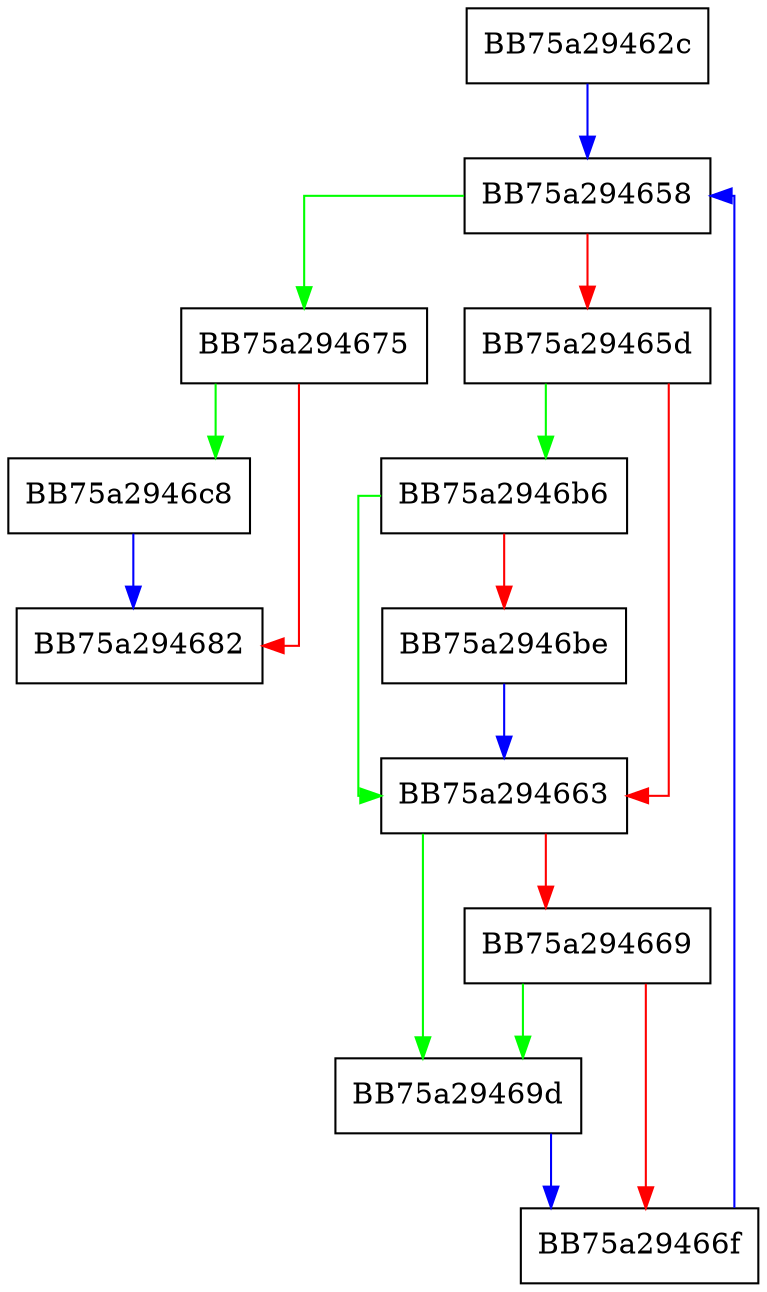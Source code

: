 digraph sqlite3WhereClauseClear {
  node [shape="box"];
  graph [splines=ortho];
  BB75a29462c -> BB75a294658 [color="blue"];
  BB75a294658 -> BB75a294675 [color="green"];
  BB75a294658 -> BB75a29465d [color="red"];
  BB75a29465d -> BB75a2946b6 [color="green"];
  BB75a29465d -> BB75a294663 [color="red"];
  BB75a294663 -> BB75a29469d [color="green"];
  BB75a294663 -> BB75a294669 [color="red"];
  BB75a294669 -> BB75a29469d [color="green"];
  BB75a294669 -> BB75a29466f [color="red"];
  BB75a29466f -> BB75a294658 [color="blue"];
  BB75a294675 -> BB75a2946c8 [color="green"];
  BB75a294675 -> BB75a294682 [color="red"];
  BB75a29469d -> BB75a29466f [color="blue"];
  BB75a2946b6 -> BB75a294663 [color="green"];
  BB75a2946b6 -> BB75a2946be [color="red"];
  BB75a2946be -> BB75a294663 [color="blue"];
  BB75a2946c8 -> BB75a294682 [color="blue"];
}
